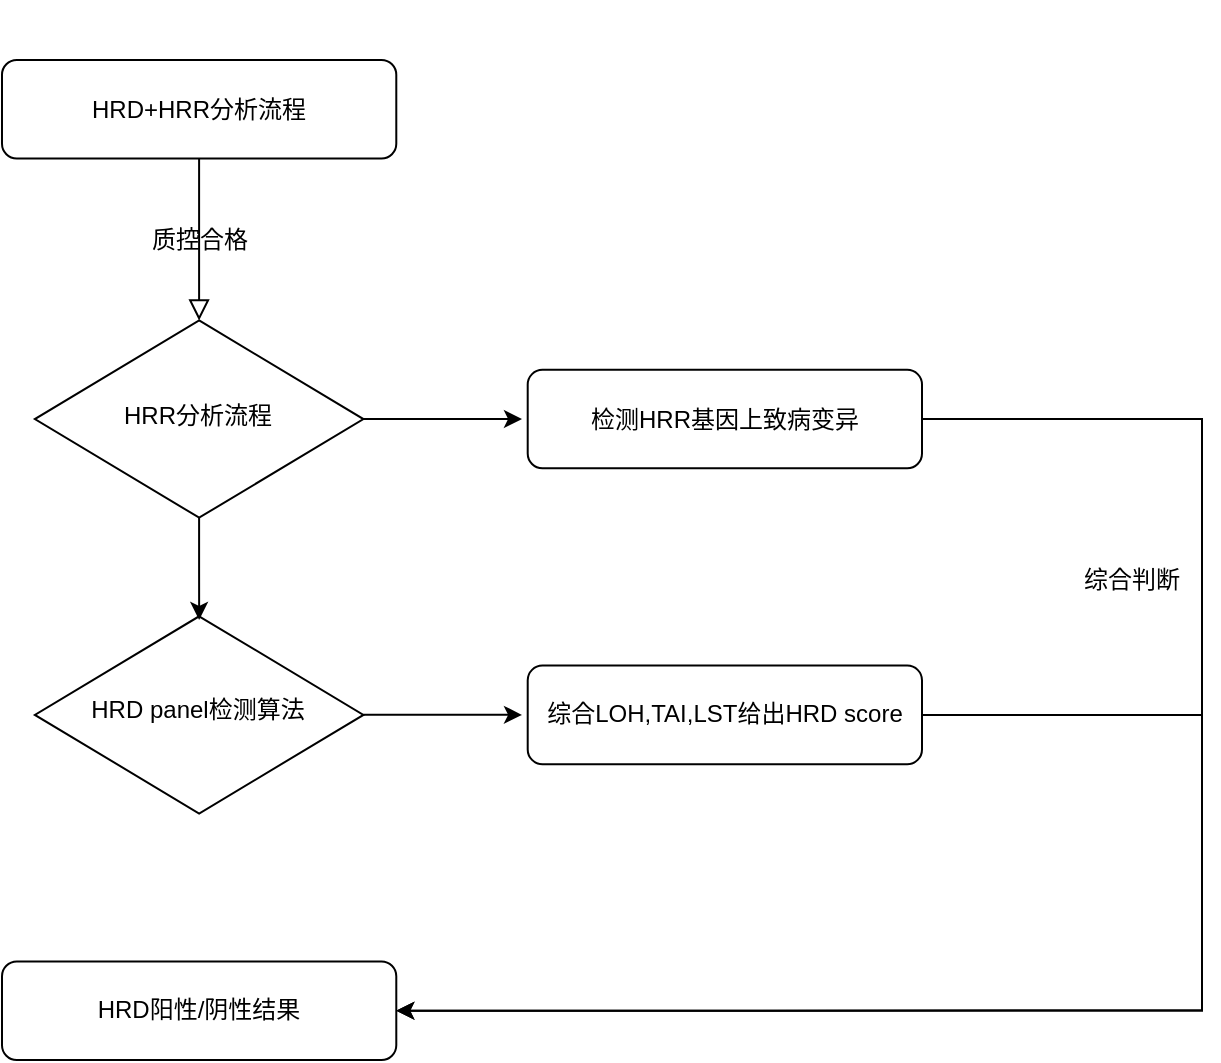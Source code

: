 <mxfile version="14.0.1" type="github">
  <diagram id="C5RBs43oDa-KdzZeNtuy" name="Page-1">
    <mxGraphModel dx="1422" dy="706" grid="1" gridSize="10" guides="1" tooltips="1" connect="1" arrows="1" fold="1" page="1" pageScale="1" pageWidth="827" pageHeight="1169" math="0" shadow="0">
      <root>
        <mxCell id="WIyWlLk6GJQsqaUBKTNV-0" />
        <mxCell id="WIyWlLk6GJQsqaUBKTNV-1" parent="WIyWlLk6GJQsqaUBKTNV-0" />
        <mxCell id="J2_icAVwy_P44UtCuVM9-0" value="" style="group" vertex="1" connectable="0" parent="WIyWlLk6GJQsqaUBKTNV-1">
          <mxGeometry x="160" y="40" width="460" height="530" as="geometry" />
        </mxCell>
        <mxCell id="WIyWlLk6GJQsqaUBKTNV-3" value="HRD+HRR分析流程" style="rounded=1;whiteSpace=wrap;html=1;fontSize=12;glass=0;strokeWidth=1;shadow=0;" parent="J2_icAVwy_P44UtCuVM9-0" vertex="1">
          <mxGeometry y="30" width="197.143" height="49.302" as="geometry" />
        </mxCell>
        <mxCell id="WIyWlLk6GJQsqaUBKTNV-6" value="HRR分析流程" style="rhombus;whiteSpace=wrap;html=1;shadow=0;fontFamily=Helvetica;fontSize=12;align=center;strokeWidth=1;spacing=6;spacingTop=-4;" parent="J2_icAVwy_P44UtCuVM9-0" vertex="1">
          <mxGeometry x="16.429" y="160.233" width="164.286" height="98.605" as="geometry" />
        </mxCell>
        <mxCell id="WIyWlLk6GJQsqaUBKTNV-2" value="" style="rounded=0;html=1;jettySize=auto;orthogonalLoop=1;fontSize=11;endArrow=block;endFill=0;endSize=8;strokeWidth=1;shadow=0;labelBackgroundColor=none;edgeStyle=orthogonalEdgeStyle;" parent="J2_icAVwy_P44UtCuVM9-0" source="WIyWlLk6GJQsqaUBKTNV-3" target="WIyWlLk6GJQsqaUBKTNV-6" edge="1">
          <mxGeometry relative="1" as="geometry" />
        </mxCell>
        <mxCell id="J2_icAVwy_P44UtCuVM9-6" style="edgeStyle=orthogonalEdgeStyle;rounded=0;orthogonalLoop=1;jettySize=auto;html=1;entryX=1;entryY=0.5;entryDx=0;entryDy=0;" edge="1" parent="J2_icAVwy_P44UtCuVM9-0" source="WIyWlLk6GJQsqaUBKTNV-7" target="WIyWlLk6GJQsqaUBKTNV-11">
          <mxGeometry relative="1" as="geometry">
            <Array as="points">
              <mxPoint x="600" y="210" />
              <mxPoint x="600" y="505" />
            </Array>
          </mxGeometry>
        </mxCell>
        <mxCell id="WIyWlLk6GJQsqaUBKTNV-7" value="检测HRR基因上致病变异" style="rounded=1;whiteSpace=wrap;html=1;fontSize=12;glass=0;strokeWidth=1;shadow=0;" parent="J2_icAVwy_P44UtCuVM9-0" vertex="1">
          <mxGeometry x="262.857" y="184.884" width="197.143" height="49.302" as="geometry" />
        </mxCell>
        <mxCell id="WIyWlLk6GJQsqaUBKTNV-10" value="HRD panel检测算法" style="rhombus;whiteSpace=wrap;html=1;shadow=0;fontFamily=Helvetica;fontSize=12;align=center;strokeWidth=1;spacing=6;spacingTop=-4;" parent="J2_icAVwy_P44UtCuVM9-0" vertex="1">
          <mxGeometry x="16.429" y="308.14" width="164.286" height="98.605" as="geometry" />
        </mxCell>
        <mxCell id="WIyWlLk6GJQsqaUBKTNV-11" value="HRD阳性/阴性结果" style="rounded=1;whiteSpace=wrap;html=1;fontSize=12;glass=0;strokeWidth=1;shadow=0;" parent="J2_icAVwy_P44UtCuVM9-0" vertex="1">
          <mxGeometry y="480.698" width="197.143" height="49.302" as="geometry" />
        </mxCell>
        <mxCell id="J2_icAVwy_P44UtCuVM9-7" style="edgeStyle=orthogonalEdgeStyle;rounded=0;orthogonalLoop=1;jettySize=auto;html=1;entryX=1;entryY=0.5;entryDx=0;entryDy=0;" edge="1" parent="J2_icAVwy_P44UtCuVM9-0" source="WIyWlLk6GJQsqaUBKTNV-12" target="WIyWlLk6GJQsqaUBKTNV-11">
          <mxGeometry relative="1" as="geometry">
            <Array as="points">
              <mxPoint x="600" y="358" />
              <mxPoint x="600" y="505" />
            </Array>
          </mxGeometry>
        </mxCell>
        <mxCell id="WIyWlLk6GJQsqaUBKTNV-12" value="综合LOH,TAI,LST给出HRD score" style="rounded=1;whiteSpace=wrap;html=1;fontSize=12;glass=0;strokeWidth=1;shadow=0;" parent="J2_icAVwy_P44UtCuVM9-0" vertex="1">
          <mxGeometry x="262.857" y="332.791" width="197.143" height="49.302" as="geometry" />
        </mxCell>
        <mxCell id="J2_icAVwy_P44UtCuVM9-2" value="质控合格" style="text;html=1;strokeColor=none;fillColor=none;align=center;verticalAlign=middle;whiteSpace=wrap;rounded=0;" vertex="1" parent="J2_icAVwy_P44UtCuVM9-0">
          <mxGeometry x="38.57" y="100" width="120" height="40" as="geometry" />
        </mxCell>
        <mxCell id="J2_icAVwy_P44UtCuVM9-1" style="edgeStyle=orthogonalEdgeStyle;rounded=0;orthogonalLoop=1;jettySize=auto;html=1;" edge="1" parent="WIyWlLk6GJQsqaUBKTNV-1" source="WIyWlLk6GJQsqaUBKTNV-6">
          <mxGeometry relative="1" as="geometry">
            <mxPoint x="420" y="249.535" as="targetPoint" />
          </mxGeometry>
        </mxCell>
        <mxCell id="J2_icAVwy_P44UtCuVM9-3" style="edgeStyle=orthogonalEdgeStyle;rounded=0;orthogonalLoop=1;jettySize=auto;html=1;" edge="1" parent="WIyWlLk6GJQsqaUBKTNV-1" source="WIyWlLk6GJQsqaUBKTNV-6">
          <mxGeometry relative="1" as="geometry">
            <mxPoint x="258.571" y="350" as="targetPoint" />
          </mxGeometry>
        </mxCell>
        <mxCell id="J2_icAVwy_P44UtCuVM9-4" style="edgeStyle=orthogonalEdgeStyle;rounded=0;orthogonalLoop=1;jettySize=auto;html=1;" edge="1" parent="WIyWlLk6GJQsqaUBKTNV-1" source="WIyWlLk6GJQsqaUBKTNV-10">
          <mxGeometry relative="1" as="geometry">
            <mxPoint x="420" y="397.442" as="targetPoint" />
          </mxGeometry>
        </mxCell>
        <mxCell id="J2_icAVwy_P44UtCuVM9-8" value="综合判断" style="text;html=1;strokeColor=none;fillColor=none;align=center;verticalAlign=middle;whiteSpace=wrap;rounded=0;" vertex="1" parent="WIyWlLk6GJQsqaUBKTNV-1">
          <mxGeometry x="690" y="320" width="70" height="20" as="geometry" />
        </mxCell>
      </root>
    </mxGraphModel>
  </diagram>
</mxfile>
